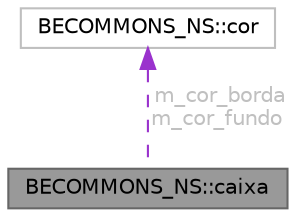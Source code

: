digraph "BECOMMONS_NS::caixa"
{
 // LATEX_PDF_SIZE
  bgcolor="transparent";
  edge [fontname=Helvetica,fontsize=10,labelfontname=Helvetica,labelfontsize=10];
  node [fontname=Helvetica,fontsize=10,shape=box,height=0.2,width=0.4];
  Node1 [id="Node000001",label="BECOMMONS_NS::caixa",height=0.2,width=0.4,color="gray40", fillcolor="grey60", style="filled", fontcolor="black",tooltip="funciona como uma div em css"];
  Node2 -> Node1 [id="edge1_Node000001_Node000002",dir="back",color="darkorchid3",style="dashed",tooltip=" ",label=" m_cor_borda\nm_cor_fundo",fontcolor="grey" ];
  Node2 [id="Node000002",label="BECOMMONS_NS::cor",height=0.2,width=0.4,color="grey75", fillcolor="white", style="filled",URL="$structBECOMMONS__NS_1_1cor.html",tooltip=" "];
}
